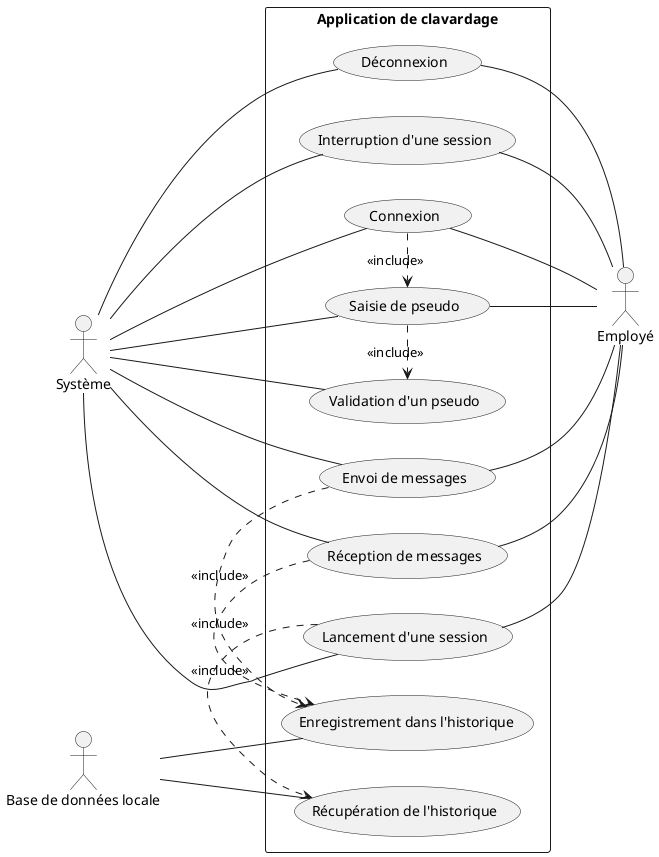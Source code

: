 @startuml cas_utilisation
left to right direction
actor "Système" as sys
actor "Base de données locale" as bdd
actor "Employé" as emp
rectangle "Application de clavardage" {
    (Déconnexion) as (deco)
    (Interruption d'une session) as (inter)
    (Validation d'un pseudo) as (val)
    (Saisie de pseudo) as (saisie)
    (Connexion) as (conn)
    (Envoi de messages) as (envoi)
    (Réception de messages) as (rece)
    (Lancement d'une session) as (lance)
    (Enregistrement dans l'historique) as (enre)
    (Récupération de l'historique) as (recup)

    sys -- deco
    sys -- inter
    sys -- val
    sys -- saisie
    sys -- conn
    sys -- envoi
    sys -- rece
    sys -- lance

    bdd -- enre
    bdd -- recup

    deco -- emp
    inter -- emp
    saisie -- emp
    conn -- emp
    envoi -- emp
    rece -- emp
    lance -- emp

    conn .> saisie : <<include>>
    saisie .> val : <<include>>
    envoi .> enre : <<include>>
    rece .> enre : <<include>>
    lance .> recup : <<include>>
}

@enduml